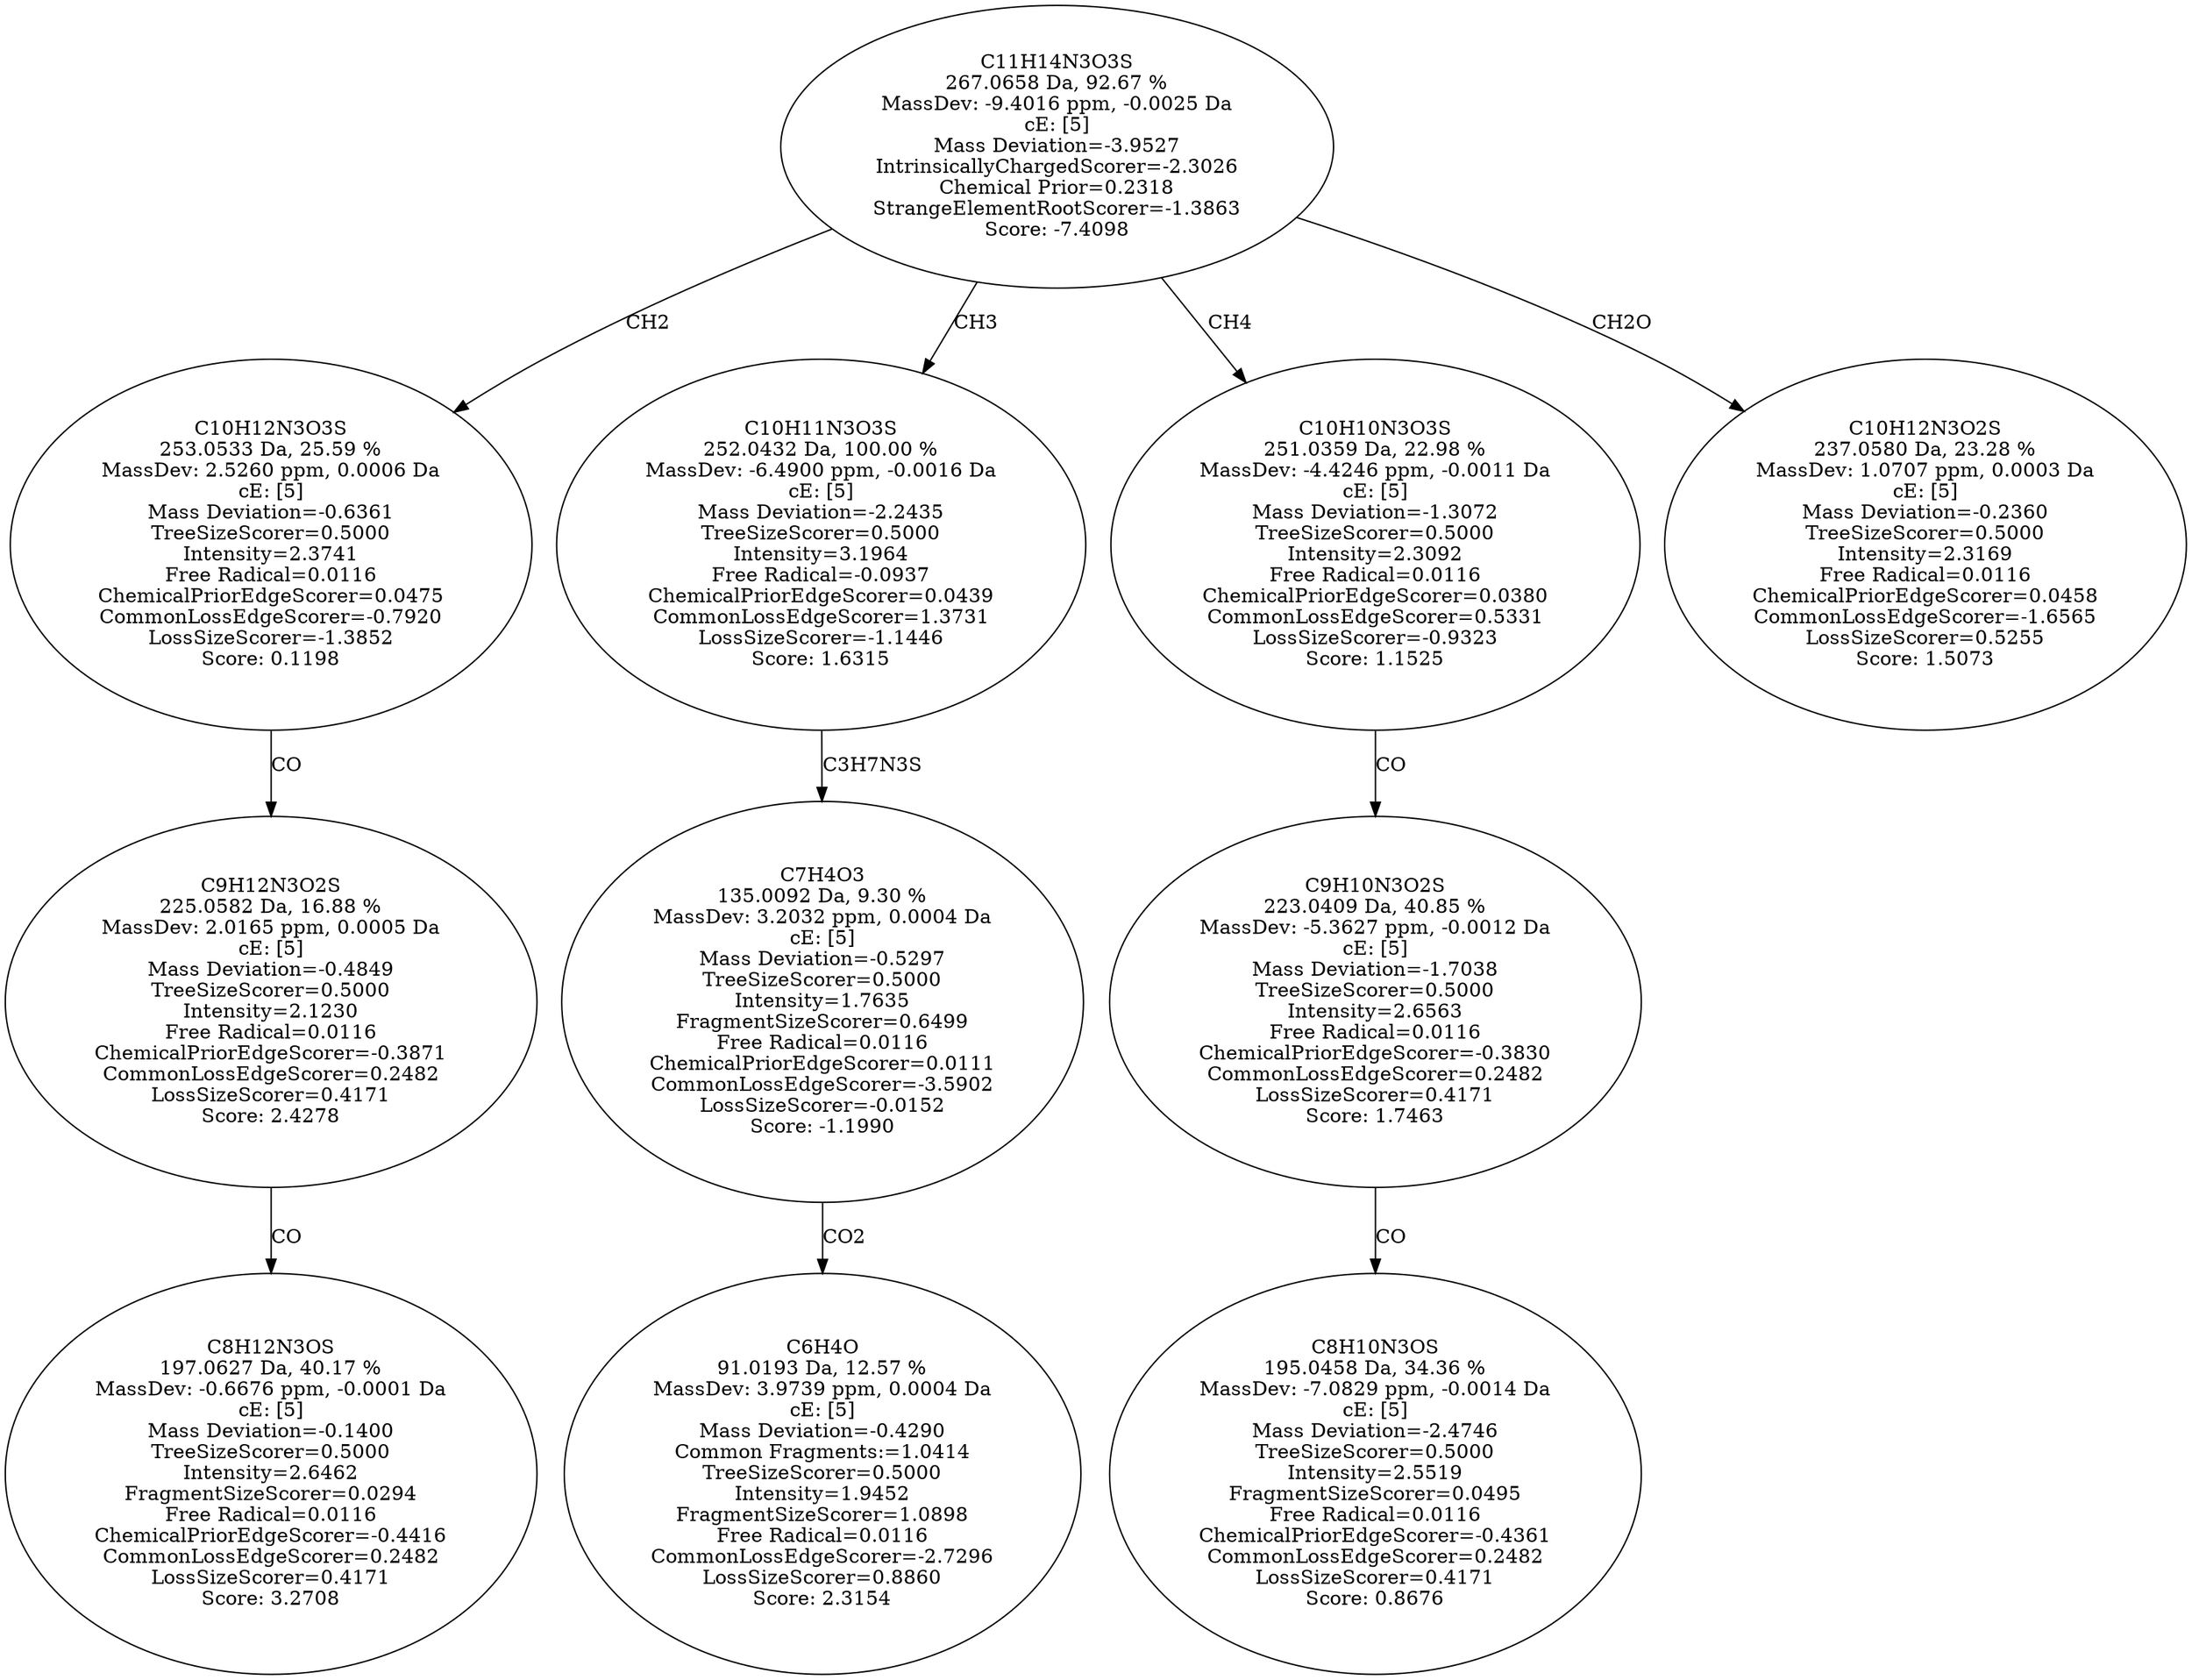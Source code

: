 strict digraph {
v1 [label="C8H12N3OS\n197.0627 Da, 40.17 %\nMassDev: -0.6676 ppm, -0.0001 Da\ncE: [5]\nMass Deviation=-0.1400\nTreeSizeScorer=0.5000\nIntensity=2.6462\nFragmentSizeScorer=0.0294\nFree Radical=0.0116\nChemicalPriorEdgeScorer=-0.4416\nCommonLossEdgeScorer=0.2482\nLossSizeScorer=0.4171\nScore: 3.2708"];
v2 [label="C9H12N3O2S\n225.0582 Da, 16.88 %\nMassDev: 2.0165 ppm, 0.0005 Da\ncE: [5]\nMass Deviation=-0.4849\nTreeSizeScorer=0.5000\nIntensity=2.1230\nFree Radical=0.0116\nChemicalPriorEdgeScorer=-0.3871\nCommonLossEdgeScorer=0.2482\nLossSizeScorer=0.4171\nScore: 2.4278"];
v3 [label="C10H12N3O3S\n253.0533 Da, 25.59 %\nMassDev: 2.5260 ppm, 0.0006 Da\ncE: [5]\nMass Deviation=-0.6361\nTreeSizeScorer=0.5000\nIntensity=2.3741\nFree Radical=0.0116\nChemicalPriorEdgeScorer=0.0475\nCommonLossEdgeScorer=-0.7920\nLossSizeScorer=-1.3852\nScore: 0.1198"];
v4 [label="C6H4O\n91.0193 Da, 12.57 %\nMassDev: 3.9739 ppm, 0.0004 Da\ncE: [5]\nMass Deviation=-0.4290\nCommon Fragments:=1.0414\nTreeSizeScorer=0.5000\nIntensity=1.9452\nFragmentSizeScorer=1.0898\nFree Radical=0.0116\nCommonLossEdgeScorer=-2.7296\nLossSizeScorer=0.8860\nScore: 2.3154"];
v5 [label="C7H4O3\n135.0092 Da, 9.30 %\nMassDev: 3.2032 ppm, 0.0004 Da\ncE: [5]\nMass Deviation=-0.5297\nTreeSizeScorer=0.5000\nIntensity=1.7635\nFragmentSizeScorer=0.6499\nFree Radical=0.0116\nChemicalPriorEdgeScorer=0.0111\nCommonLossEdgeScorer=-3.5902\nLossSizeScorer=-0.0152\nScore: -1.1990"];
v6 [label="C10H11N3O3S\n252.0432 Da, 100.00 %\nMassDev: -6.4900 ppm, -0.0016 Da\ncE: [5]\nMass Deviation=-2.2435\nTreeSizeScorer=0.5000\nIntensity=3.1964\nFree Radical=-0.0937\nChemicalPriorEdgeScorer=0.0439\nCommonLossEdgeScorer=1.3731\nLossSizeScorer=-1.1446\nScore: 1.6315"];
v7 [label="C8H10N3OS\n195.0458 Da, 34.36 %\nMassDev: -7.0829 ppm, -0.0014 Da\ncE: [5]\nMass Deviation=-2.4746\nTreeSizeScorer=0.5000\nIntensity=2.5519\nFragmentSizeScorer=0.0495\nFree Radical=0.0116\nChemicalPriorEdgeScorer=-0.4361\nCommonLossEdgeScorer=0.2482\nLossSizeScorer=0.4171\nScore: 0.8676"];
v8 [label="C9H10N3O2S\n223.0409 Da, 40.85 %\nMassDev: -5.3627 ppm, -0.0012 Da\ncE: [5]\nMass Deviation=-1.7038\nTreeSizeScorer=0.5000\nIntensity=2.6563\nFree Radical=0.0116\nChemicalPriorEdgeScorer=-0.3830\nCommonLossEdgeScorer=0.2482\nLossSizeScorer=0.4171\nScore: 1.7463"];
v9 [label="C10H10N3O3S\n251.0359 Da, 22.98 %\nMassDev: -4.4246 ppm, -0.0011 Da\ncE: [5]\nMass Deviation=-1.3072\nTreeSizeScorer=0.5000\nIntensity=2.3092\nFree Radical=0.0116\nChemicalPriorEdgeScorer=0.0380\nCommonLossEdgeScorer=0.5331\nLossSizeScorer=-0.9323\nScore: 1.1525"];
v10 [label="C10H12N3O2S\n237.0580 Da, 23.28 %\nMassDev: 1.0707 ppm, 0.0003 Da\ncE: [5]\nMass Deviation=-0.2360\nTreeSizeScorer=0.5000\nIntensity=2.3169\nFree Radical=0.0116\nChemicalPriorEdgeScorer=0.0458\nCommonLossEdgeScorer=-1.6565\nLossSizeScorer=0.5255\nScore: 1.5073"];
v11 [label="C11H14N3O3S\n267.0658 Da, 92.67 %\nMassDev: -9.4016 ppm, -0.0025 Da\ncE: [5]\nMass Deviation=-3.9527\nIntrinsicallyChargedScorer=-2.3026\nChemical Prior=0.2318\nStrangeElementRootScorer=-1.3863\nScore: -7.4098"];
v2 -> v1 [label="CO"];
v3 -> v2 [label="CO"];
v11 -> v3 [label="CH2"];
v5 -> v4 [label="CO2"];
v6 -> v5 [label="C3H7N3S"];
v11 -> v6 [label="CH3"];
v8 -> v7 [label="CO"];
v9 -> v8 [label="CO"];
v11 -> v9 [label="CH4"];
v11 -> v10 [label="CH2O"];
}